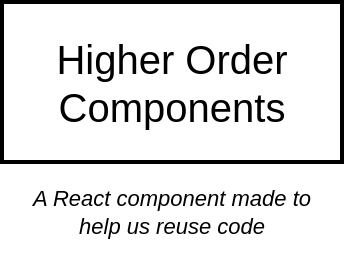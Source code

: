 <mxfile version="13.6.5" pages="10">
    <diagram id="f37dfb28-9df2-533c-9f25-c7bf63f22f82" name="00 - hoc">
        <mxGraphModel dx="799" dy="720" grid="1" gridSize="10" guides="1" tooltips="1" connect="1" arrows="1" fold="1" page="1" pageScale="1" pageWidth="3300" pageHeight="4681" background="#ffffff" math="0" shadow="0">
            <root>
                <mxCell id="0"/>
                <mxCell id="1" parent="0"/>
                <mxCell id="2" value="Higher Order Components" style="rounded=0;whiteSpace=wrap;html=1;strokeWidth=2;fontSize=20;fontColor=#000000;align=center;" parent="1" vertex="1">
                    <mxGeometry x="600" y="810" width="170" height="80" as="geometry"/>
                </mxCell>
                <mxCell id="3" value="A React component made to help us reuse code" style="text;html=1;strokeColor=none;fillColor=none;align=center;verticalAlign=middle;whiteSpace=wrap;rounded=0;fontSize=11;fontColor=#000000;fontStyle=2" parent="1" vertex="1">
                    <mxGeometry x="610" y="890" width="150" height="50" as="geometry"/>
                </mxCell>
            </root>
        </mxGraphModel>
    </diagram>
    <diagram id="b5086152-db90-2614-a6fe-87f7d8a082c0" name="01 - hoc">
        <mxGraphModel dx="799" dy="720" grid="1" gridSize="10" guides="1" tooltips="1" connect="1" arrows="1" fold="1" page="1" pageScale="1" pageWidth="3300" pageHeight="4681" background="#ffffff" math="0" shadow="0">
            <root>
                <mxCell id="0"/>
                <mxCell id="1" parent="0"/>
                <mxCell id="4" value="Component" style="rounded=0;whiteSpace=wrap;html=1;strokeColor=#000000;strokeWidth=2;fillColor=#ffffff;fontSize=22;fontColor=#000000;align=center;" parent="1" vertex="1">
                    <mxGeometry x="360" y="270" width="180" height="80" as="geometry"/>
                </mxCell>
                <mxCell id="5" value="Higher Order Component" style="rounded=0;whiteSpace=wrap;html=1;strokeColor=#000000;strokeWidth=2;fillColor=#ffffff;fontSize=22;fontColor=#000000;align=center;" parent="1" vertex="1">
                    <mxGeometry x="600" y="270" width="180" height="80" as="geometry"/>
                </mxCell>
                <mxCell id="6" value="+" style="text;html=1;strokeColor=none;fillColor=none;align=center;verticalAlign=middle;whiteSpace=wrap;rounded=0;fontSize=28;" parent="1" vertex="1">
                    <mxGeometry x="550" y="300" width="40" height="20" as="geometry"/>
                </mxCell>
                <mxCell id="7" value="=" style="text;html=1;strokeColor=none;fillColor=none;align=center;verticalAlign=middle;whiteSpace=wrap;rounded=0;fontSize=28;" parent="1" vertex="1">
                    <mxGeometry x="780" y="300" width="40" height="20" as="geometry"/>
                </mxCell>
                <mxCell id="8" value="Component" style="rounded=0;whiteSpace=wrap;html=1;strokeColor=#000000;strokeWidth=2;fillColor=#ffffff;fontSize=22;fontColor=#000000;align=center;" parent="1" vertex="1">
                    <mxGeometry x="830" y="270" width="180" height="80" as="geometry"/>
                </mxCell>
                <mxCell id="9" value="Additional functionality or data" style="rounded=0;whiteSpace=wrap;html=1;strokeColor=#000000;strokeWidth=2;fillColor=#ffffff;fontSize=17;fontColor=#000000;align=center;" parent="1" vertex="1">
                    <mxGeometry x="840" y="350" width="160" height="60" as="geometry"/>
                </mxCell>
                <mxCell id="10" value="'Enhanced' or 'Composed' Component" style="text;html=1;strokeColor=none;fillColor=none;align=center;verticalAlign=middle;whiteSpace=wrap;rounded=0;fontSize=17;fontStyle=2" parent="1" vertex="1">
                    <mxGeometry x="860" y="212" width="120" height="40" as="geometry"/>
                </mxCell>
                <mxCell id="11" value="React Component" style="text;html=1;strokeColor=none;fillColor=none;align=center;verticalAlign=middle;whiteSpace=wrap;rounded=0;fontSize=13;fontStyle=2" parent="1" vertex="1">
                    <mxGeometry x="630" y="351" width="120" height="19" as="geometry"/>
                </mxCell>
                <mxCell id="12" value="React Component" style="text;html=1;strokeColor=none;fillColor=none;align=center;verticalAlign=middle;whiteSpace=wrap;rounded=0;fontSize=13;fontStyle=2" parent="1" vertex="1">
                    <mxGeometry x="390" y="351" width="120" height="19" as="geometry"/>
                </mxCell>
            </root>
        </mxGraphModel>
    </diagram>
    <diagram id="69c8c149-6ec0-e968-21c6-b34197d38d23" name="02 - connect">
        <mxGraphModel dx="990" dy="431" grid="1" gridSize="10" guides="1" tooltips="1" connect="1" arrows="1" fold="1" page="1" pageScale="1" pageWidth="3300" pageHeight="4681" background="#ffffff" math="0" shadow="0">
            <root>
                <mxCell id="0"/>
                <mxCell id="1" parent="0"/>
                <mxCell id="2" style="edgeStyle=orthogonalEdgeStyle;rounded=0;html=1;exitX=0.5;exitY=1;jettySize=auto;orthogonalLoop=1;strokeColor=#000000;strokeWidth=3;fontSize=18;fontColor=#000000;" edge="1" source="3" target="6" parent="1">
                    <mxGeometry relative="1" as="geometry"/>
                </mxCell>
                <mxCell id="3" value="Provider&lt;br&gt;&lt;br&gt;&lt;br&gt;&lt;br&gt;" style="rounded=0;whiteSpace=wrap;html=1;strokeColor=#6c8ebf;strokeWidth=2;fillColor=#dae8fc;fontSize=18;fontColor=#000000;align=center;" vertex="1" parent="1">
                    <mxGeometry x="540" y="90" width="210" height="90" as="geometry"/>
                </mxCell>
                <mxCell id="4" style="edgeStyle=orthogonalEdgeStyle;rounded=0;html=1;exitX=0.25;exitY=1;entryX=0.5;entryY=0;jettySize=auto;orthogonalLoop=1;strokeColor=#000000;strokeWidth=3;fontSize=18;fontColor=#000000;" edge="1" source="6" target="13" parent="1">
                    <mxGeometry relative="1" as="geometry"/>
                </mxCell>
                <mxCell id="5" style="edgeStyle=orthogonalEdgeStyle;rounded=0;html=1;exitX=0.75;exitY=1;entryX=0.5;entryY=0;jettySize=auto;orthogonalLoop=1;strokeColor=#000000;strokeWidth=3;fontSize=18;fontColor=#000000;" edge="1" source="6" target="11" parent="1">
                    <mxGeometry relative="1" as="geometry"/>
                </mxCell>
                <mxCell id="6" value="App" style="rounded=0;whiteSpace=wrap;html=1;strokeColor=#000000;strokeWidth=2;fillColor=#ffffff;fontSize=18;fontColor=#000000;align=center;" vertex="1" parent="1">
                    <mxGeometry x="540" y="230" width="210" height="60" as="geometry"/>
                </mxCell>
                <mxCell id="7" value="CommentsList" style="rounded=0;whiteSpace=wrap;html=1;strokeColor=#000000;strokeWidth=2;fillColor=#ffffff;fontSize=18;fontColor=#000000;align=center;" vertex="1" parent="1">
                    <mxGeometry x="680" y="400" width="210" height="60" as="geometry"/>
                </mxCell>
                <mxCell id="8" value="CommentBox" style="rounded=0;whiteSpace=wrap;html=1;strokeColor=#000000;strokeWidth=2;fillColor=#ffffff;fontSize=18;fontColor=#000000;align=center;" vertex="1" parent="1">
                    <mxGeometry x="400" y="400" width="210" height="60" as="geometry"/>
                </mxCell>
                <mxCell id="9" value="Redux Store" style="rounded=0;whiteSpace=wrap;html=1;strokeColor=#000000;strokeWidth=2;fillColor=#ffffff;fontSize=18;fontColor=#000000;align=center;" vertex="1" parent="1">
                    <mxGeometry x="575" y="130" width="140" height="40" as="geometry"/>
                </mxCell>
                <mxCell id="11" value="connect" style="rounded=0;whiteSpace=wrap;html=1;strokeColor=#000000;strokeWidth=2;fillColor=#ffffff;fontSize=18;fontColor=#000000;align=center;" vertex="1" parent="1">
                    <mxGeometry x="715" y="360" width="140" height="40" as="geometry"/>
                </mxCell>
                <mxCell id="13" value="connect" style="rounded=0;whiteSpace=wrap;html=1;strokeColor=#000000;strokeWidth=2;fillColor=#ffffff;fontSize=18;fontColor=#000000;align=center;" vertex="1" parent="1">
                    <mxGeometry x="435" y="360" width="140" height="40" as="geometry"/>
                </mxCell>
            </root>
        </mxGraphModel>
    </diagram>
    <diagram id="7e0ecf74-03ba-5f3f-e5f9-ebf801b2ad3e" name="03 - mockup">
        <mxGraphModel dx="990" dy="431" grid="1" gridSize="10" guides="1" tooltips="1" connect="1" arrows="1" fold="1" page="1" pageScale="1" pageWidth="3300" pageHeight="4681" background="#ffffff" math="0" shadow="0">
            <root>
                <mxCell id="0"/>
                <mxCell id="1" parent="0"/>
                <mxCell id="2" value="" style="strokeWidth=1;shadow=0;dashed=0;align=center;html=1;shape=mxgraph.mockup.containers.browserWindow;rSize=0;fillColor=#ffffff;strokeColor=#666666;mainText=,;recursiveResize=0;fontSize=18;fontColor=#000000;" vertex="1" parent="1">
                    <mxGeometry x="481" y="90" width="640" height="430" as="geometry"/>
                </mxCell>
                <mxCell id="3" value="Page 1" style="strokeWidth=1;shadow=0;dashed=0;align=center;html=1;shape=mxgraph.mockup.containers.anchor;fontSize=17;fontColor=#666666;align=left;" vertex="1" parent="2">
                    <mxGeometry x="60" y="12" width="110" height="26" as="geometry"/>
                </mxCell>
                <mxCell id="4" value="https://localhost:3000" style="strokeWidth=1;shadow=0;dashed=0;align=center;html=1;shape=mxgraph.mockup.containers.anchor;rSize=0;fontSize=17;fontColor=#666666;align=left;" vertex="1" parent="2">
                    <mxGeometry x="130" y="60" width="250" height="26" as="geometry"/>
                </mxCell>
                <mxCell id="9" value="I am a test comment!" style="rounded=0;whiteSpace=wrap;html=1;strokeColor=#000000;strokeWidth=2;fillColor=#ffffff;fontSize=15;fontColor=#000000;align=left;" vertex="1" parent="2">
                    <mxGeometry x="20" y="189" width="340" height="25" as="geometry"/>
                </mxCell>
                <mxCell id="10" value="Here's another test comment." style="rounded=0;whiteSpace=wrap;html=1;strokeColor=#000000;strokeWidth=2;fillColor=#ffffff;fontSize=15;fontColor=#000000;align=left;" vertex="1" parent="2">
                    <mxGeometry x="20" y="226.5" width="340" height="25" as="geometry"/>
                </mxCell>
                <mxCell id="11" value="And yet another comment for testing." style="rounded=0;whiteSpace=wrap;html=1;strokeColor=#000000;strokeWidth=2;fillColor=#ffffff;fontSize=15;fontColor=#000000;align=left;" vertex="1" parent="2">
                    <mxGeometry x="20" y="264" width="340" height="25" as="geometry"/>
                </mxCell>
                <mxCell id="14" value="Home" style="text;html=1;strokeColor=none;fillColor=none;align=center;verticalAlign=middle;whiteSpace=wrap;rounded=0;fontSize=15;fontStyle=4;fontColor=#0000CC;" vertex="1" parent="2">
                    <mxGeometry x="26" y="120" width="40" height="20" as="geometry"/>
                </mxCell>
                <mxCell id="15" value="Post" style="text;html=1;strokeColor=none;fillColor=none;align=center;verticalAlign=middle;whiteSpace=wrap;rounded=0;fontSize=15;fontStyle=4;fontColor=#0000CC;" vertex="1" parent="2">
                    <mxGeometry x="76" y="120" width="40" height="20" as="geometry"/>
                </mxCell>
                <mxCell id="17" value="Sign In" style="rounded=0;whiteSpace=wrap;html=1;strokeWidth=2;fontSize=15;fontColor=#000000;" vertex="1" parent="2">
                    <mxGeometry x="130" y="115" width="67" height="35" as="geometry"/>
                </mxCell>
                <mxCell id="19" value="Comment List" style="text;html=1;strokeColor=none;fillColor=none;align=left;verticalAlign=middle;whiteSpace=wrap;rounded=0;fontSize=18;fontColor=#000000;" vertex="1" parent="2">
                    <mxGeometry x="20" y="161" width="180" height="20" as="geometry"/>
                </mxCell>
            </root>
        </mxGraphModel>
    </diagram>
    <diagram name="04 - mockup" id="38f591c7-1ab6-5cd0-7277-89fd0e671c3e">
        <mxGraphModel dx="990" dy="431" grid="1" gridSize="10" guides="1" tooltips="1" connect="1" arrows="1" fold="1" page="1" pageScale="1" pageWidth="3300" pageHeight="4681" background="#ffffff" math="0" shadow="0">
            <root>
                <mxCell id="0"/>
                <mxCell id="1" parent="0"/>
                <mxCell id="2" value="" style="strokeWidth=1;shadow=0;dashed=0;align=center;html=1;shape=mxgraph.mockup.containers.browserWindow;rSize=0;fillColor=#ffffff;strokeColor=#666666;mainText=,;recursiveResize=0;fontSize=18;fontColor=#000000;" vertex="1" parent="1">
                    <mxGeometry x="481" y="90" width="640" height="430" as="geometry"/>
                </mxCell>
                <mxCell id="3" value="Page 1" style="strokeWidth=1;shadow=0;dashed=0;align=center;html=1;shape=mxgraph.mockup.containers.anchor;fontSize=17;fontColor=#666666;align=left;" vertex="1" parent="2">
                    <mxGeometry x="60" y="12" width="110" height="26" as="geometry"/>
                </mxCell>
                <mxCell id="4" value="https://localhost:3000/post" style="strokeWidth=1;shadow=0;dashed=0;align=center;html=1;shape=mxgraph.mockup.containers.anchor;rSize=0;fontSize=17;fontColor=#666666;align=left;" vertex="1" parent="2">
                    <mxGeometry x="130" y="60" width="250" height="26" as="geometry"/>
                </mxCell>
                <mxCell id="5" value="Submit" style="rounded=0;whiteSpace=wrap;html=1;strokeColor=#000000;strokeWidth=2;fillColor=#ffffff;fontSize=18;fontColor=#000000;align=center;" vertex="1" parent="2">
                    <mxGeometry x="21" y="259" width="90" height="20" as="geometry"/>
                </mxCell>
                <mxCell id="6" value="" style="rounded=0;whiteSpace=wrap;html=1;strokeColor=#000000;strokeWidth=2;fillColor=#ffffff;fontSize=18;fontColor=#000000;align=center;" vertex="1" parent="2">
                    <mxGeometry x="21" y="189" width="160" height="56" as="geometry"/>
                </mxCell>
                <mxCell id="7" value="&lt;h1 style=&quot;font-size: 12px;&quot;&gt;Here is my comment&lt;/h1&gt;" style="text;html=1;strokeColor=none;fillColor=none;spacing=5;spacingTop=-20;whiteSpace=wrap;overflow=hidden;rounded=0;fontSize=12;fontColor=#000000;align=left;" vertex="1" parent="2">
                    <mxGeometry x="20" y="195" width="191" height="40" as="geometry"/>
                </mxCell>
                <mxCell id="8" value="Enter a Comment" style="text;html=1;strokeColor=none;fillColor=none;align=left;verticalAlign=middle;whiteSpace=wrap;rounded=0;fontSize=18;fontColor=#000000;" vertex="1" parent="2">
                    <mxGeometry x="21" y="162" width="180" height="20" as="geometry"/>
                </mxCell>
                <mxCell id="12" value="Fetch Comments" style="rounded=0;whiteSpace=wrap;html=1;strokeColor=#000000;strokeWidth=2;fillColor=#ffffff;fontSize=18;fontColor=#000000;align=center;" vertex="1" parent="2">
                    <mxGeometry x="116" y="259" width="155" height="20" as="geometry"/>
                </mxCell>
                <mxCell id="13" value="Home" style="text;html=1;strokeColor=none;fillColor=none;align=center;verticalAlign=middle;whiteSpace=wrap;rounded=0;fontSize=15;fontStyle=4;fontColor=#0000CC;" vertex="1" parent="2">
                    <mxGeometry x="26" y="120" width="40" height="20" as="geometry"/>
                </mxCell>
                <mxCell id="14" value="Post" style="text;html=1;strokeColor=none;fillColor=none;align=center;verticalAlign=middle;whiteSpace=wrap;rounded=0;fontSize=15;fontStyle=4;fontColor=#0000CC;" vertex="1" parent="2">
                    <mxGeometry x="76" y="120" width="40" height="20" as="geometry"/>
                </mxCell>
                <mxCell id="15" value="Sign Out" style="rounded=0;whiteSpace=wrap;html=1;strokeWidth=2;fontSize=15;fontColor=#000000;" vertex="1" parent="2">
                    <mxGeometry x="130" y="115" width="67" height="30" as="geometry"/>
                </mxCell>
            </root>
        </mxGraphModel>
    </diagram>
    <diagram id="f2b4d97d-e34d-096f-7255-07e404f364fa" name="05 - auth hoc">
        <mxGraphModel dx="825" dy="359" grid="1" gridSize="10" guides="1" tooltips="1" connect="1" arrows="1" fold="1" page="1" pageScale="1" pageWidth="3300" pageHeight="4681" background="#ffffff" math="0" shadow="0">
            <root>
                <mxCell id="0"/>
                <mxCell id="1" parent="0"/>
                <mxCell id="6" style="edgeStyle=orthogonalEdgeStyle;rounded=0;html=1;exitX=0.5;exitY=1;jettySize=auto;orthogonalLoop=1;strokeColor=#000000;strokeWidth=3;fontSize=15;fontColor=#000000;" edge="1" parent="1" source="2" target="3">
                    <mxGeometry relative="1" as="geometry"/>
                </mxCell>
                <mxCell id="2" value="User tries to visit the '/post' route" style="rounded=0;whiteSpace=wrap;html=1;strokeWidth=2;fontSize=15;fontColor=#000000;" vertex="1" parent="1">
                    <mxGeometry x="515" y="140" width="170" height="60" as="geometry"/>
                </mxCell>
                <mxCell id="9" style="edgeStyle=orthogonalEdgeStyle;rounded=0;html=1;exitX=0.25;exitY=1;entryX=0.75;entryY=0;jettySize=auto;orthogonalLoop=1;strokeColor=#000000;strokeWidth=3;fontSize=15;fontColor=#000000;" edge="1" parent="1" source="3" target="7">
                    <mxGeometry relative="1" as="geometry"/>
                </mxCell>
                <mxCell id="11" style="edgeStyle=orthogonalEdgeStyle;rounded=0;html=1;exitX=0.75;exitY=1;entryX=0.25;entryY=0;jettySize=auto;orthogonalLoop=1;strokeColor=#000000;strokeWidth=3;fontSize=15;fontColor=#000000;" edge="1" parent="1" source="3" target="8">
                    <mxGeometry relative="1" as="geometry"/>
                </mxCell>
                <mxCell id="3" value="Is the user logged in?" style="rounded=0;whiteSpace=wrap;html=1;strokeWidth=2;fontSize=15;fontColor=#000000;" vertex="1" parent="1">
                    <mxGeometry x="510" y="230" width="180" height="60" as="geometry"/>
                </mxCell>
                <mxCell id="13" style="edgeStyle=orthogonalEdgeStyle;rounded=0;html=1;exitX=0.5;exitY=1;entryX=0.5;entryY=0;jettySize=auto;orthogonalLoop=1;strokeColor=#000000;strokeWidth=3;fontSize=15;fontColor=#000000;" edge="1" parent="1" source="7" target="12">
                    <mxGeometry relative="1" as="geometry"/>
                </mxCell>
                <mxCell id="7" value="Yes" style="rounded=0;whiteSpace=wrap;html=1;strokeWidth=2;fontSize=15;fontColor=#000000;fillColor=#d5e8d4;strokeColor=#82b366;" vertex="1" parent="1">
                    <mxGeometry x="465" y="345" width="90" height="35" as="geometry"/>
                </mxCell>
                <mxCell id="15" style="edgeStyle=orthogonalEdgeStyle;rounded=0;html=1;exitX=0.5;exitY=1;jettySize=auto;orthogonalLoop=1;strokeColor=#000000;strokeWidth=3;fontSize=15;fontColor=#000000;" edge="1" parent="1" source="8" target="14">
                    <mxGeometry relative="1" as="geometry"/>
                </mxCell>
                <mxCell id="8" value="No" style="rounded=0;whiteSpace=wrap;html=1;strokeWidth=2;fontSize=15;fontColor=#000000;fillColor=#fff2cc;strokeColor=#d6b656;" vertex="1" parent="1">
                    <mxGeometry x="645" y="345" width="90" height="35" as="geometry"/>
                </mxCell>
                <mxCell id="12" value="Allow the user access" style="rounded=0;whiteSpace=wrap;html=1;strokeWidth=2;fontSize=15;fontColor=#000000;" vertex="1" parent="1">
                    <mxGeometry x="450" y="420" width="120" height="60" as="geometry"/>
                </mxCell>
                <mxCell id="14" value="Redirect the user back to the home page" style="rounded=0;whiteSpace=wrap;html=1;strokeWidth=2;fontSize=15;fontColor=#000000;" vertex="1" parent="1">
                    <mxGeometry x="630" y="420" width="120" height="60" as="geometry"/>
                </mxCell>
            </root>
        </mxGraphModel>
    </diagram>
    <diagram id="4a215ecc-92b3-8a4d-7101-66f02793f3c5" name="06 - components">
        <mxGraphModel dx="619" dy="270" grid="1" gridSize="10" guides="1" tooltips="1" connect="1" arrows="1" fold="1" page="1" pageScale="1" pageWidth="3300" pageHeight="4681" background="#ffffff" math="0" shadow="0">
            <root>
                <mxCell id="0"/>
                <mxCell id="1" parent="0"/>
                <mxCell id="5" style="edgeStyle=orthogonalEdgeStyle;rounded=0;html=1;exitX=0.25;exitY=1;jettySize=auto;orthogonalLoop=1;strokeColor=#000000;strokeWidth=3;fontSize=15;fontColor=#000000;" edge="1" parent="1" source="2" target="3">
                    <mxGeometry relative="1" as="geometry"/>
                </mxCell>
                <mxCell id="7" style="edgeStyle=orthogonalEdgeStyle;rounded=0;html=1;exitX=0.75;exitY=1;entryX=0.5;entryY=0;jettySize=auto;orthogonalLoop=1;strokeColor=#000000;strokeWidth=3;fontSize=15;fontColor=#000000;" edge="1" parent="1" source="2" target="6">
                    <mxGeometry relative="1" as="geometry"/>
                </mxCell>
                <mxCell id="2" value="App" style="rounded=0;whiteSpace=wrap;html=1;strokeWidth=2;fontSize=15;fontColor=#000000;" vertex="1" parent="1">
                    <mxGeometry x="640" y="120" width="120" height="60" as="geometry"/>
                </mxCell>
                <mxCell id="3" value="CommentList" style="rounded=0;whiteSpace=wrap;html=1;strokeWidth=2;fontSize=15;fontColor=#000000;" vertex="1" parent="1">
                    <mxGeometry x="560" y="270" width="120" height="60" as="geometry"/>
                </mxCell>
                <mxCell id="4" value="CommentBox" style="rounded=0;whiteSpace=wrap;html=1;strokeWidth=2;fontSize=15;fontColor=#000000;" vertex="1" parent="1">
                    <mxGeometry x="720" y="270" width="120" height="60" as="geometry"/>
                </mxCell>
                <mxCell id="6" value="requireAuth HOC" style="rounded=0;whiteSpace=wrap;html=1;strokeWidth=2;fontSize=15;fontColor=#000000;fillColor=#d5e8d4;strokeColor=#82b366;" vertex="1" parent="1">
                    <mxGeometry x="730" y="230" width="100" height="40" as="geometry"/>
                </mxCell>
                <mxCell id="8" value="" style="shape=curlyBracket;whiteSpace=wrap;html=1;rounded=1;strokeWidth=2;fontSize=15;fontColor=#000000;rotation=180;" vertex="1" parent="1">
                    <mxGeometry x="844" y="230" width="20" height="40" as="geometry"/>
                </mxCell>
                <mxCell id="9" value="&lt;i&gt;Verifies auth status, redirects if necessary&lt;/i&gt;" style="text;html=1;strokeColor=none;fillColor=none;align=left;verticalAlign=middle;whiteSpace=wrap;rounded=0;fontSize=15;fontColor=#000000;" vertex="1" parent="1">
                    <mxGeometry x="870" y="240" width="110" height="20" as="geometry"/>
                </mxCell>
            </root>
        </mxGraphModel>
    </diagram>
    <diagram name="07 - reason" id="fec182ae-e80a-0e85-b6f8-bd074d4943fd">
        <mxGraphModel dx="825" dy="359" grid="1" gridSize="10" guides="1" tooltips="1" connect="1" arrows="1" fold="1" page="1" pageScale="1" pageWidth="3300" pageHeight="4681" background="#ffffff" math="0" shadow="0">
            <root>
                <mxCell id="0"/>
                <mxCell id="1" parent="0"/>
                <mxCell id="17" style="edgeStyle=orthogonalEdgeStyle;rounded=0;html=1;exitX=0.5;exitY=1;entryX=0.5;entryY=0;jettySize=auto;orthogonalLoop=1;strokeColor=#000000;strokeWidth=3;fontSize=15;fontColor=#000000;" edge="1" parent="1" source="4" target="7">
                    <mxGeometry relative="1" as="geometry"/>
                </mxCell>
                <mxCell id="18" style="edgeStyle=orthogonalEdgeStyle;rounded=0;html=1;exitX=0.5;exitY=1;jettySize=auto;orthogonalLoop=1;strokeColor=#000000;strokeWidth=3;fontSize=15;fontColor=#000000;" edge="1" parent="1" source="4" target="5">
                    <mxGeometry relative="1" as="geometry">
                        <Array as="points">
                            <mxPoint x="840" y="200"/>
                            <mxPoint x="620" y="200"/>
                        </Array>
                    </mxGeometry>
                </mxCell>
                <mxCell id="19" style="edgeStyle=orthogonalEdgeStyle;rounded=0;html=1;exitX=0.5;exitY=1;jettySize=auto;orthogonalLoop=1;strokeColor=#000000;strokeWidth=3;fontSize=15;fontColor=#000000;" edge="1" parent="1" source="4" target="11">
                    <mxGeometry relative="1" as="geometry"/>
                </mxCell>
                <mxCell id="20" style="edgeStyle=orthogonalEdgeStyle;rounded=0;html=1;exitX=0.5;exitY=1;jettySize=auto;orthogonalLoop=1;strokeColor=#000000;strokeWidth=3;fontSize=15;fontColor=#000000;" edge="1" parent="1" source="4" target="13">
                    <mxGeometry relative="1" as="geometry"/>
                </mxCell>
                <mxCell id="4" value="App" style="rounded=0;whiteSpace=wrap;html=1;strokeWidth=2;fontSize=15;fontColor=#000000;" vertex="1" parent="1">
                    <mxGeometry x="780" y="110" width="120" height="60" as="geometry"/>
                </mxCell>
                <mxCell id="5" value="CommentList" style="rounded=0;whiteSpace=wrap;html=1;strokeWidth=2;fontSize=15;fontColor=#000000;" vertex="1" parent="1">
                    <mxGeometry x="560" y="270" width="120" height="60" as="geometry"/>
                </mxCell>
                <mxCell id="6" value="CommentBox" style="rounded=0;whiteSpace=wrap;html=1;strokeWidth=2;fontSize=15;fontColor=#000000;" vertex="1" parent="1">
                    <mxGeometry x="720" y="270" width="120" height="60" as="geometry"/>
                </mxCell>
                <mxCell id="7" value="requireAuth HOC" style="rounded=0;whiteSpace=wrap;html=1;strokeWidth=2;fontSize=15;fontColor=#000000;fillColor=#d5e8d4;strokeColor=#82b366;" vertex="1" parent="1">
                    <mxGeometry x="730" y="230" width="100" height="40" as="geometry"/>
                </mxCell>
                <mxCell id="10" value="CommentEdit" style="rounded=0;whiteSpace=wrap;html=1;strokeWidth=2;fontSize=15;fontColor=#000000;fontStyle=2;fillColor=#f5f5f5;strokeColor=#666666;" vertex="1" parent="1">
                    <mxGeometry x="860" y="270" width="120" height="60" as="geometry"/>
                </mxCell>
                <mxCell id="11" value="requireAuth HOC" style="rounded=0;whiteSpace=wrap;html=1;strokeWidth=2;fontSize=15;fontColor=#000000;fillColor=#d5e8d4;strokeColor=#82b366;" vertex="1" parent="1">
                    <mxGeometry x="870" y="230" width="100" height="40" as="geometry"/>
                </mxCell>
                <mxCell id="12" value="ProfileShow" style="rounded=0;whiteSpace=wrap;html=1;strokeWidth=2;fontSize=15;fontColor=#000000;fontStyle=2;fillColor=#f5f5f5;strokeColor=#666666;" vertex="1" parent="1">
                    <mxGeometry x="1000" y="270" width="120" height="60" as="geometry"/>
                </mxCell>
                <mxCell id="13" value="requireAuth HOC" style="rounded=0;whiteSpace=wrap;html=1;strokeWidth=2;fontSize=15;fontColor=#000000;fillColor=#d5e8d4;strokeColor=#82b366;" vertex="1" parent="1">
                    <mxGeometry x="1010" y="230" width="100" height="40" as="geometry"/>
                </mxCell>
            </root>
        </mxGraphModel>
    </diagram>
    <diagram id="22f9b830-8294-19c6-a8be-25a54c9a9117" name="09 - hoc">
        <mxGraphModel dx="825" dy="359" grid="1" gridSize="10" guides="1" tooltips="1" connect="1" arrows="1" fold="1" page="1" pageScale="1" pageWidth="3300" pageHeight="4681" background="#ffffff" math="0" shadow="0">
            <root>
                <mxCell id="0"/>
                <mxCell id="1" parent="0"/>
                <mxCell id="2" value="Write the logic you want to reuse into a component" style="rounded=0;whiteSpace=wrap;html=1;strokeWidth=2;fontSize=18;fontColor=#000000;align=center;" vertex="1" parent="1">
                    <mxGeometry x="590" y="130" width="260" height="60" as="geometry"/>
                </mxCell>
                <mxCell id="3" value="" style="endArrow=classic;html=1;strokeColor=#000000;strokeWidth=3;fontSize=11;fontColor=#000000;" edge="1" parent="1">
                    <mxGeometry width="50" height="50" relative="1" as="geometry">
                        <mxPoint x="580" y="130" as="sourcePoint"/>
                        <mxPoint x="580" y="410" as="targetPoint"/>
                    </mxGeometry>
                </mxCell>
                <mxCell id="4" value="Create a HOC file and add the HOC scaffold" style="rounded=0;whiteSpace=wrap;html=1;strokeWidth=2;fontSize=18;fontColor=#000000;align=center;" vertex="1" parent="1">
                    <mxGeometry x="590" y="200" width="260" height="60" as="geometry"/>
                </mxCell>
                <mxCell id="6" value="Move the reusable logic into the HOC" style="rounded=0;whiteSpace=wrap;html=1;strokeWidth=2;fontSize=18;fontColor=#000000;align=center;" vertex="1" parent="1">
                    <mxGeometry x="590" y="270" width="260" height="60" as="geometry"/>
                </mxCell>
                <mxCell id="7" value="Pass props/config/behavior through to child component" style="rounded=0;whiteSpace=wrap;html=1;strokeWidth=2;fontSize=18;fontColor=#000000;align=center;" vertex="1" parent="1">
                    <mxGeometry x="590" y="340" width="260" height="60" as="geometry"/>
                </mxCell>
                <mxCell id="10" value="Steps" style="text;html=1;strokeColor=none;fillColor=none;align=center;verticalAlign=middle;whiteSpace=wrap;rounded=0;fontSize=18;fontColor=#000000;" vertex="1" parent="1">
                    <mxGeometry x="530" y="130" width="40" height="20" as="geometry"/>
                </mxCell>
            </root>
        </mxGraphModel>
    </diagram>
    <diagram id="ea0f68fc-b61a-2b76-fb79-5a2393793068" name="10 - hierarchy">
        <mxGraphModel dx="990" dy="431" grid="1" gridSize="10" guides="1" tooltips="1" connect="1" arrows="1" fold="1" page="1" pageScale="1" pageWidth="3300" pageHeight="4681" background="#ffffff" math="0" shadow="0">
            <root>
                <mxCell id="0"/>
                <mxCell id="1" parent="0"/>
                <mxCell id="4" style="edgeStyle=orthogonalEdgeStyle;rounded=0;html=1;exitX=0.5;exitY=1;jettySize=auto;orthogonalLoop=1;strokeColor=#000000;strokeWidth=3;fontSize=18;fontColor=#000000;" edge="1" parent="1" source="2" target="3">
                    <mxGeometry relative="1" as="geometry"/>
                </mxCell>
                <mxCell id="2" value="App" style="rounded=0;whiteSpace=wrap;html=1;strokeWidth=2;fontSize=18;fontColor=#000000;align=center;" vertex="1" parent="1">
                    <mxGeometry x="570" y="160" width="120" height="60" as="geometry"/>
                </mxCell>
                <mxCell id="6" style="edgeStyle=orthogonalEdgeStyle;rounded=0;html=1;exitX=0.5;exitY=1;jettySize=auto;orthogonalLoop=1;strokeColor=#000000;strokeWidth=3;fontSize=18;fontColor=#000000;" edge="1" parent="1" source="3" target="5">
                    <mxGeometry relative="1" as="geometry"/>
                </mxCell>
                <mxCell id="3" value="Route" style="rounded=0;whiteSpace=wrap;html=1;strokeWidth=2;fontSize=18;fontColor=#000000;align=center;" vertex="1" parent="1">
                    <mxGeometry x="570" y="253" width="120" height="60" as="geometry"/>
                </mxCell>
                <mxCell id="9" style="edgeStyle=orthogonalEdgeStyle;rounded=0;html=1;exitX=0.5;exitY=1;entryX=0.5;entryY=0;jettySize=auto;orthogonalLoop=1;strokeColor=#000000;strokeWidth=3;fontSize=18;fontColor=#000000;" edge="1" parent="1" source="5" target="7">
                    <mxGeometry relative="1" as="geometry"/>
                </mxCell>
                <mxCell id="5" value="connect" style="rounded=0;whiteSpace=wrap;html=1;strokeWidth=2;fontSize=18;fontColor=#000000;align=center;" vertex="1" parent="1">
                    <mxGeometry x="570" y="345" width="120" height="60" as="geometry"/>
                </mxCell>
                <mxCell id="10" style="edgeStyle=orthogonalEdgeStyle;rounded=0;html=1;exitX=0.5;exitY=1;jettySize=auto;orthogonalLoop=1;strokeColor=#000000;strokeWidth=3;fontSize=18;fontColor=#000000;" edge="1" parent="1" source="7" target="8">
                    <mxGeometry relative="1" as="geometry"/>
                </mxCell>
                <mxCell id="7" value="requireAuth" style="rounded=0;whiteSpace=wrap;html=1;strokeWidth=2;fontSize=18;fontColor=#000000;align=center;" vertex="1" parent="1">
                    <mxGeometry x="570" y="438" width="120" height="60" as="geometry"/>
                </mxCell>
                <mxCell id="8" value="CommentBox" style="rounded=0;whiteSpace=wrap;html=1;strokeWidth=2;fontSize=18;fontColor=#000000;align=center;" vertex="1" parent="1">
                    <mxGeometry x="570" y="530" width="120" height="60" as="geometry"/>
                </mxCell>
                <mxCell id="11" style="edgeStyle=orthogonalEdgeStyle;rounded=0;html=1;exitX=0.75;exitY=0;entryX=0.75;entryY=0;jettySize=auto;orthogonalLoop=1;strokeColor=#000000;strokeWidth=3;fontSize=18;fontColor=#000000;" edge="1" parent="1" source="5" target="5">
                    <mxGeometry relative="1" as="geometry"/>
                </mxCell>
                <mxCell id="12" value="history" style="rounded=0;whiteSpace=wrap;html=1;strokeWidth=2;fontSize=18;fontColor=#000000;align=center;" vertex="1" parent="1">
                    <mxGeometry x="670" y="555" width="110" height="30" as="geometry"/>
                </mxCell>
                <mxCell id="13" value="actions" style="rounded=0;whiteSpace=wrap;html=1;strokeWidth=2;fontSize=18;fontColor=#000000;align=center;" vertex="1" parent="1">
                    <mxGeometry x="670" y="525" width="110" height="30" as="geometry"/>
                </mxCell>
            </root>
        </mxGraphModel>
    </diagram>
</mxfile>